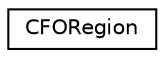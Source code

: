 digraph G
{
  edge [fontname="Helvetica",fontsize="10",labelfontname="Helvetica",labelfontsize="10"];
  node [fontname="Helvetica",fontsize="10",shape=record];
  rankdir="LR";
  Node1 [label="CFORegion",height=0.2,width=0.4,color="black", fillcolor="white", style="filled",URL="$class_c_f_o_region.html"];
}
